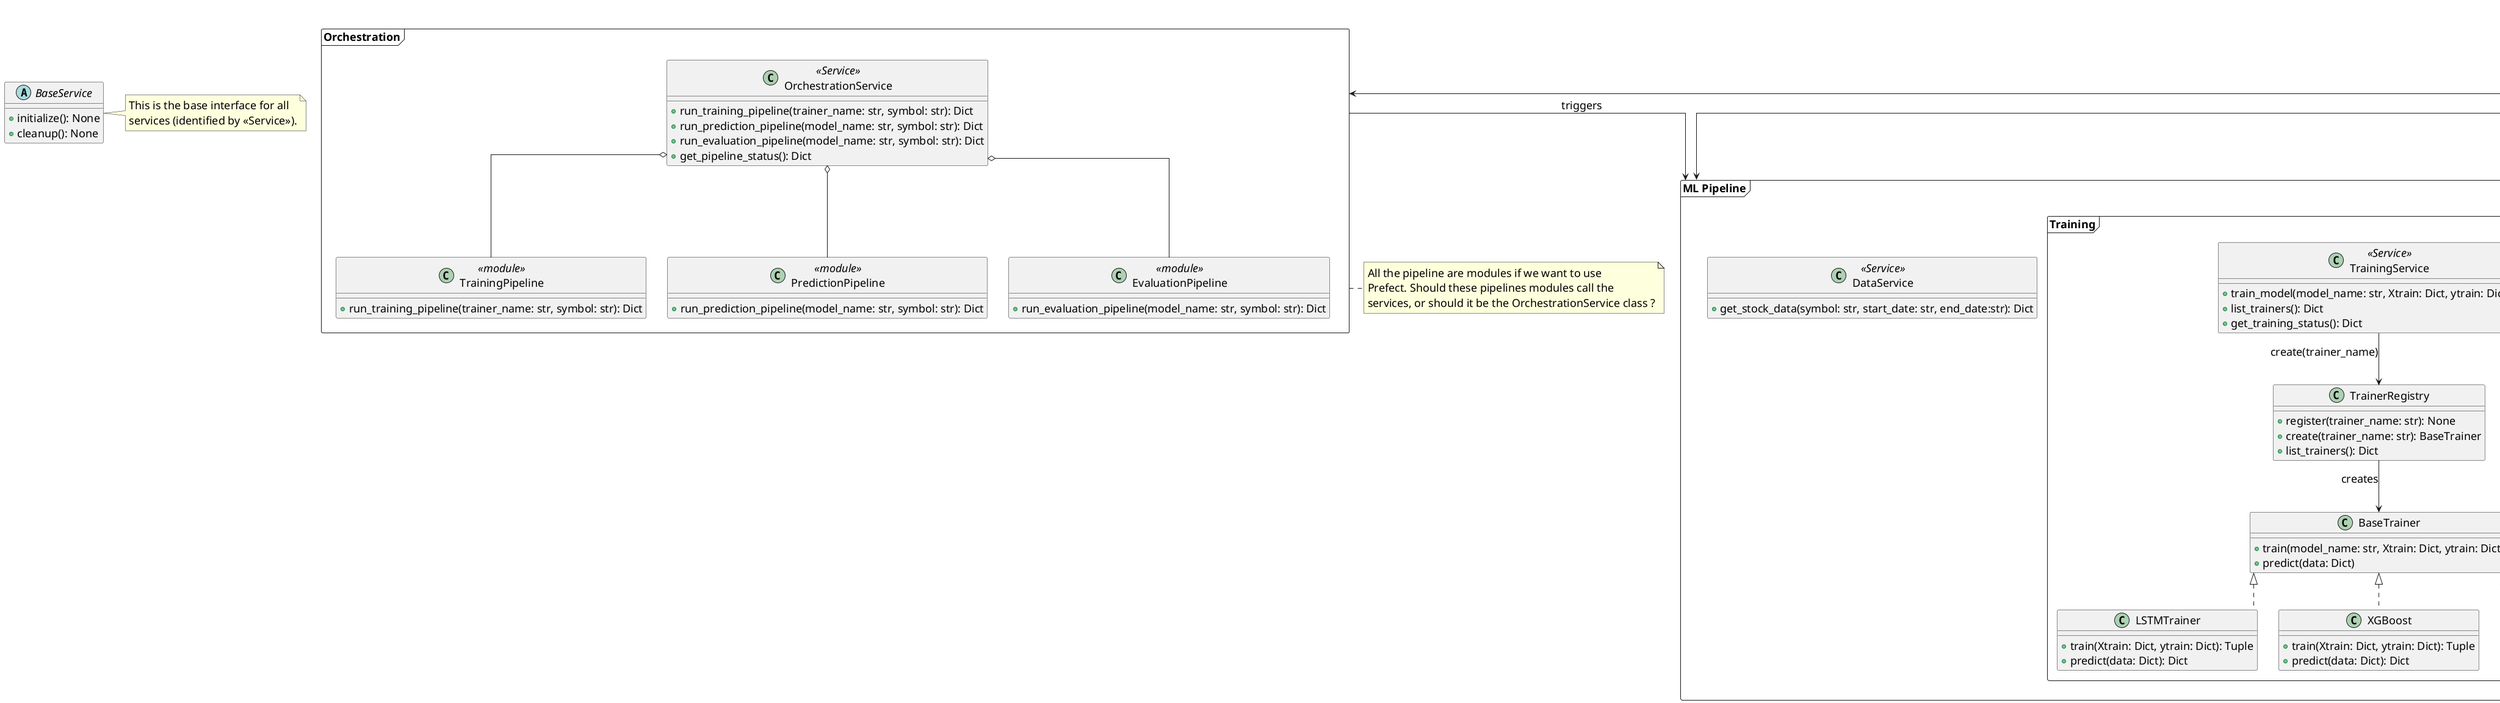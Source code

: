 @startuml

title Target Monolith Architecture -  Class Diagram

skinparam linetype ortho
skinparam defaultFontSize 18

abstract BaseService {
  +initialize(): None
  +cleanup(): None
}

note right of BaseService
This is the base interface for all 
services (identified by <<Service>>).
end note

package "ML Pipeline" as mp <<Frame>> { 

  class DataService <<Service>> {
    +get_stock_data(symbol: str, start_date: str, end_date:str): Dict
  }

  package Preprocessing <<Frame>> {

    class PreprocessingService <<Service>> {
      +prepare_data(data: Dict): Dict
    }

    interface DataProcessor {
      +process(data: Dict): Dict
    }

    PreprocessingService --o "1..*" DataProcessor

    class DataCleaner {
      +process(data: Dict): Dict
    }

    class FeatureBuilder {
      +process(data: Dict): Dict
    }

    note bottom of FeatureBuilder
    Add features (calculate_technical_indicators)
    end note

    class FeatureSelector {
      +process(data: Dict): Dict
    }

    note bottom of FeatureSelector
    Select only the features required by a specific model.
    end note

    class TargetBuilder {
      +process(data: Dict): Dict
    }

    class DataSplitter {
      +process(data: Dict): Dict
    }

    note bottom of DataSplitter
    Split data into train and test datasets
    end note

    class DataNormalizer {
      +process(data: Dict): Dict
    }

    note bottom of DataNormalizer
    Scales the data (and fits if in training mode).
    end note

    DataProcessor <|.. DataCleaner
    DataProcessor <|.. FeatureBuilder
    DataProcessor <|.. FeatureSelector
    DataProcessor <|.. DataSplitter
    DataProcessor <|.. TargetBuilder
    DataProcessor <|.. DataNormalizer
  }

  package Deployment <<Frame>> {

    class DeploymentService <<Service>> {
      +predict(model_name: str, data: Dict): Dict
      +list_models(): Dict
      +promote_model(model_name: str): Dict
    }

    class ModelManager {
      +load_model(model_name: str, production: bool = True)
      +promote_model(model_name: str)
      +get_model_metrics(model_name: str, production: bool = True)
      +update_model_metrics(model_name: str, metrics: Dict, production: bool = True)
      +list_models(): Dict
    }

    DeploymentService --o ModelManager

    class Evaluator {
      +evaluate_model(y_true: Dict, y_pred: Dict): Dict
      +_calculate_metrics(y_true: Dict, y_pred: Dict): Dict
    }

    DeploymentService --o Evaluator

    class Predicator {
      +predict(model: MLFlow.PyFuncModel, data: Dict)
    }

    note bottom of Predicator
    It may be worth considering prediction directly inside the Deployment service,
    removing the need for a dedicated Predictor class.
    end note

    DeploymentService --o Predicator

  }

  package Training <<Frame>> {
    class TrainingService <<Service>> {
      +train_model(model_name: str, Xtrain: Dict, ytrain: Dict): Dict
      +list_trainers(): Dict
      +get_training_status(): Dict
    }

    class TrainerRegistry {
      +register(trainer_name: str): None
      +create(trainer_name: str): BaseTrainer
      +list_trainers(): Dict
    }

    TrainingService --> TrainerRegistry : create(trainer_name)

    class BaseTrainer {
      +train(model_name: str, Xtrain: Dict, ytrain: Dict)
      +predict(data: Dict)
    }

    TrainerRegistry --> BaseTrainer : creates

    class LSTMTrainer {
      +train(Xtrain: Dict, ytrain: Dict): Tuple
      +predict(data: Dict): Dict
    }

    class XGBoost {
      +train(Xtrain: Dict, ytrain: Dict): Tuple
      +predict(data: Dict): Dict
    }

    class ProphetTrainer {
      +train(Xtrain: Dict, ytrain: Dict): Tuple
      +predict(data: Dict): Dict
    }

    ' The models implement the interface BaseTrainer
    BaseTrainer <|.. ProphetTrainer
    BaseTrainer <|.. LSTMTrainer
    BaseTrainer <|.. XGBoost
  }
}

package Monitoring <<Frame>> {
  class MonitoringService <<Service>> {
    +needs_training(model_name: str, symbol: str): Bool
    +check_and_trigger_retraining(): Dict
  }

  class DataDriftMonitor {
    +detect_data_drift(new_data: Dict, reference_data: Dict): Dict
  }

  MonitoringService o-- DataDriftMonitor

  note bottom of DataDriftMonitor
    Detects when the distribution of new data
    deviates from reference data, indicating data drift.
  end note

  class PerformanceDriftMonitor {
    +detect_performance_degradation(model_name: str, symbol: str): Dict
  }

  MonitoringService o-- PerformanceDriftMonitor

  note bottom of PerformanceDriftMonitor
    Monitors performance degradation by comparing
    the model's predictions over time against ground truth (using MAE).
  end note
}

package Orchestration <<Frame>> {
  class OrchestrationService <<Service>> {
    +run_training_pipeline(trainer_name: str, symbol: str): Dict
    +run_prediction_pipeline(model_name: str, symbol: str): Dict
    +run_evaluation_pipeline(model_name: str, symbol: str): Dict
    +get_pipeline_status(): Dict
  }

  class TrainingPipeline <<module>> {
    +run_training_pipeline(trainer_name: str, symbol: str): Dict
  }
  
  OrchestrationService o-- TrainingPipeline

  class PredictionPipeline <<module>> {
    +run_prediction_pipeline(model_name: str, symbol: str): Dict
  }

  OrchestrationService o-- PredictionPipeline

  class EvaluationPipeline <<module>> {
    +run_evaluation_pipeline(model_name: str, symbol: str): Dict
  }

  OrchestrationService o-- EvaluationPipeline
}

note bottom of Orchestration
All the pipeline are modules if we want to use 
Prefect. Should these pipelines modules call the 
services, or should it be the OrchestrationService class ?
end note

'mp <-- Monitoring : monitors
Monitoring --> mp : monitors
Monitoring -[norank]--> Orchestration : notifies
Orchestration --> mp : triggers

@enduml

